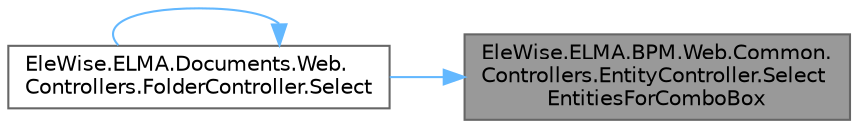 digraph "EleWise.ELMA.BPM.Web.Common.Controllers.EntityController.SelectEntitiesForComboBox"
{
 // LATEX_PDF_SIZE
  bgcolor="transparent";
  edge [fontname=Helvetica,fontsize=10,labelfontname=Helvetica,labelfontsize=10];
  node [fontname=Helvetica,fontsize=10,shape=box,height=0.2,width=0.4];
  rankdir="RL";
  Node1 [id="Node000001",label="EleWise.ELMA.BPM.Web.Common.\lControllers.EntityController.Select\lEntitiesForComboBox",height=0.2,width=0.4,color="gray40", fillcolor="grey60", style="filled", fontcolor="black",tooltip="Выбрать сущности и возвратить в формате {Value: ___ , Text: __ } для отображения в combobox"];
  Node1 -> Node2 [id="edge1_Node000001_Node000002",dir="back",color="steelblue1",style="solid",tooltip=" "];
  Node2 [id="Node000002",label="EleWise.ELMA.Documents.Web.\lControllers.FolderController.Select",height=0.2,width=0.4,color="grey40", fillcolor="white", style="filled",URL="$class_ele_wise_1_1_e_l_m_a_1_1_documents_1_1_web_1_1_controllers_1_1_folder_controller.html#a59748a36c16e172cd4c00890dc58a494",tooltip="Выбрать сущности и возвратить в формате {Value: ___ , Text: __ } для отображения в combobox."];
  Node2 -> Node2 [id="edge2_Node000002_Node000002",dir="back",color="steelblue1",style="solid",tooltip=" "];
}
